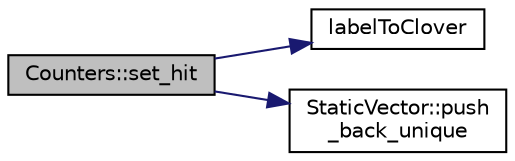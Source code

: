digraph "Counters::set_hit"
{
 // LATEX_PDF_SIZE
  edge [fontname="Helvetica",fontsize="10",labelfontname="Helvetica",labelfontsize="10"];
  node [fontname="Helvetica",fontsize="10",shape=record];
  rankdir="LR";
  Node1 [label="Counters::set_hit",height=0.2,width=0.4,color="black", fillcolor="grey75", style="filled", fontcolor="black",tooltip=" "];
  Node1 -> Node2 [color="midnightblue",fontsize="10",style="solid",fontname="Helvetica"];
  Node2 [label="labelToClover",height=0.2,width=0.4,color="black", fillcolor="white", style="filled",URL="$_detectors_8hpp.html#a3a1bcbd4bbbca2cbdb4f56be34610256",tooltip=" "];
  Node1 -> Node3 [color="midnightblue",fontsize="10",style="solid",fontname="Helvetica"];
  Node3 [label="StaticVector::push\l_back_unique",height=0.2,width=0.4,color="black", fillcolor="white", style="filled",URL="$class_static_vector.html#a8f7771c0283c2b2e75b02cef0ba0fce7",tooltip=" "];
}
